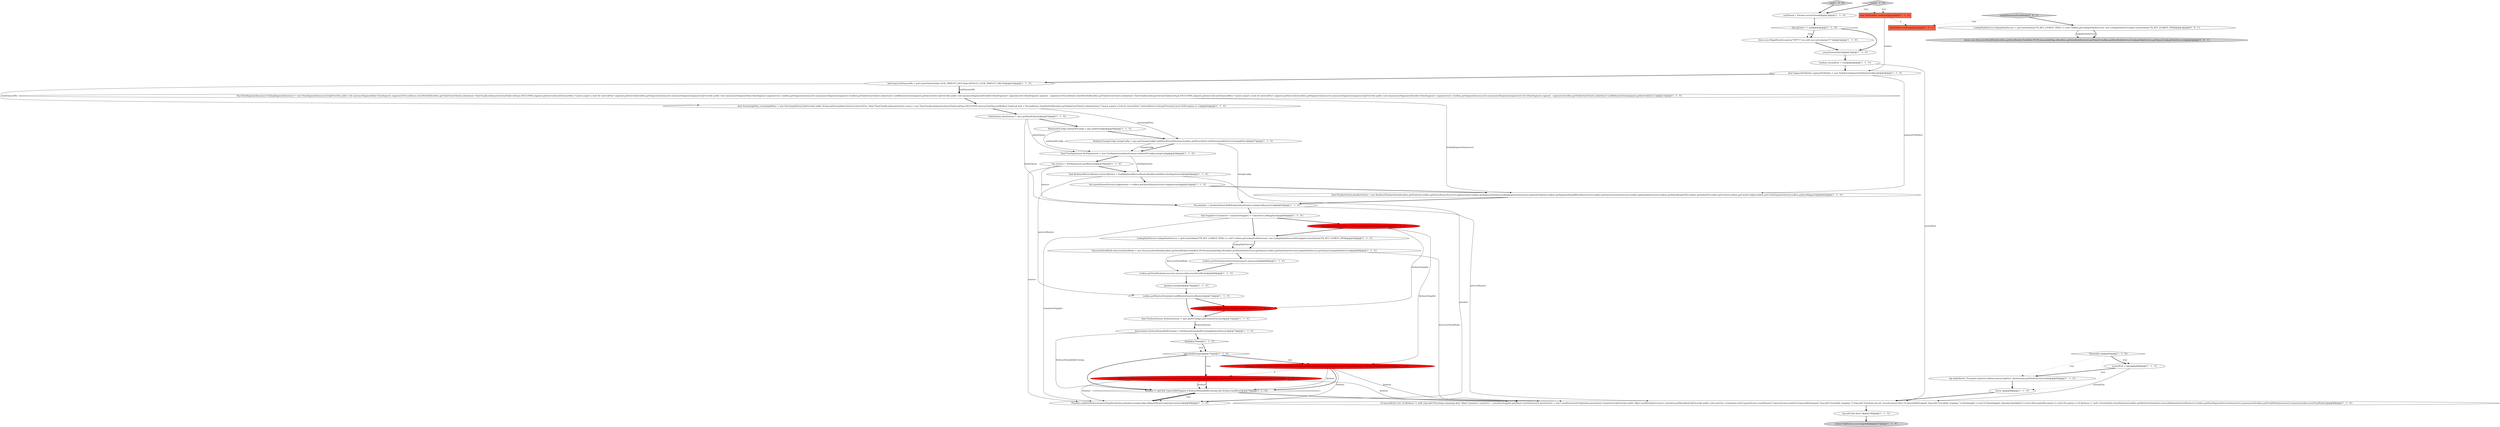digraph {
40 [style = filled, label = "final SegmentPublisher segmentPublisher = new TaskActionSegmentPublisher(toolbox)@@@9@@@['1', '1', '0']", fillcolor = white, shape = ellipse image = "AAA0AAABBB1BBB"];
26 [style = filled, label = "!gracefullyStopped@@@75@@@['1', '1', '0']", fillcolor = white, shape = diamond image = "AAA0AAABBB1BBB"];
41 [style = filled, label = "this.queryRunnerFactoryConglomerate = toolbox.getQueryRunnerFactoryConglomerate()@@@61@@@['1', '1', '0']", fillcolor = white, shape = ellipse image = "AAA0AAABBB1BBB"];
0 [style = filled, label = "final Supplier<Committer> committerSupplier = Committers.nilSupplier()@@@64@@@['1', '1', '0']", fillcolor = white, shape = ellipse image = "AAA0AAABBB1BBB"];
25 [style = filled, label = "Throwable e@@@83@@@['1', '1', '0']", fillcolor = white, shape = diamond image = "AAA0AAABBB1BBB"];
31 [style = filled, label = "log.info(\"Job done!\")@@@146@@@['1', '1', '0']", fillcolor = white, shape = ellipse image = "AAA0AAABBB1BBB"];
18 [style = filled, label = "this.plumber != null@@@4@@@['1', '1', '0']", fillcolor = white, shape = diamond image = "AAA0AAABBB1BBB"];
47 [style = filled, label = "TaskToolbox toolbox@@@2@@@['0', '0', '1']", fillcolor = tomato, shape = box image = "AAA0AAABBB3BBB"];
17 [style = filled, label = "toolbox.getDruidNodeAnnouncer().announce(discoveryDruidNode)@@@69@@@['1', '1', '0']", fillcolor = white, shape = ellipse image = "AAA0AAABBB1BBB"];
29 [style = filled, label = "{if (normalExit) {try {if (firehose != null) {log.info(\"Persisting remaining data.\")final Committer committer = committerSupplier.get()final CountDownLatch persistLatch = new CountDownLatch(1)plumber.persist(new Committer(){@Override public Object getMetadata(){return committer.getMetadata()}@Override public void run(){try {committer.run()}{persistLatch.countDown()}}})persistLatch.await()}if (gracefullyStopped) {log.info(\"Gracefully stopping.\")}{log.info(\"Finishing the job.\")synchronized (this) {if (gracefullyStopped) {log.info(\"Gracefully stopping.\")}{finishingJob = true}}if (finishingJob) {plumber.finishJob()}}}catch (InterruptedException e) catch (Exception e) {if (firehose != null) {CloseQuietly.close(firehose)}toolbox.getMonitorScheduler().removeMonitor(metricsMonitor)}}toolbox.getDataSegmentServerAnnouncer().unannounce()toolbox.getDruidNodeAnnouncer().unannounce(discoveryDruidNode)}@@@88@@@['1', '1', '0']", fillcolor = white, shape = ellipse image = "AAA0AAABBB1BBB"];
12 [style = filled, label = "DataSchema dataSchema = spec.getDataSchema()@@@55@@@['1', '1', '0']", fillcolor = white, shape = ellipse image = "AAA0AAABBB1BBB"];
16 [style = filled, label = "return TaskStatus.success(getId())@@@147@@@['1', '1', '0']", fillcolor = lightgray, shape = ellipse image = "AAA0AAABBB1BBB"];
6 [style = filled, label = "final TaskToolbox toolbox@@@2@@@['1', '1', '0']", fillcolor = tomato, shape = box image = "AAA0AAABBB1BBB"];
5 [style = filled, label = "setupTimeoutAlert()@@@7@@@['1', '1', '0']", fillcolor = white, shape = ellipse image = "AAA0AAABBB1BBB"];
24 [style = filled, label = "this.metrics = fireDepartment.getMetrics()@@@59@@@['1', '1', '0']", fillcolor = white, shape = ellipse image = "AAA0AAABBB1BBB"];
34 [style = filled, label = "firehose != null && (!gracefullyStopped || firehoseDrainableByClosing) && firehose.hasMore()@@@79@@@['1', '1', '0']", fillcolor = white, shape = diamond image = "AAA0AAABBB1BBB"];
38 [style = filled, label = "final DataSegmentAnnouncer lockingSegmentAnnouncer = new DataSegmentAnnouncer(){@Override public void announceSegment(final DataSegment segment){Preconditions.checkNotNull(toolbox.getTaskActionClient().submit(new TimeChunkLockAcquireAction(TaskLockType.EXCLUSIVE,segment.getInterval(),lockTimeoutMs)),\"Cannot acquire a lock for interval(%s(\",segment.getInterval())toolbox.getSegmentAnnouncer().announceSegment(segment)}@Override public void unannounceSegment(final DataSegment segment){try {toolbox.getSegmentAnnouncer().unannounceSegment(segment)}{toolbox.getTaskActionClient().submit(new LockReleaseAction(segment.getInterval()))}}@Override public void announceSegments(Iterable<DataSegment> segments){for (DataSegment segment : segments){Preconditions.checkNotNull(toolbox.getTaskActionClient().submit(new TimeChunkLockAcquireAction(TaskLockType.EXCLUSIVE,segment.getInterval(),lockTimeoutMs)),\"Cannot acquire a lock for interval(%s(\",segment.getInterval())}toolbox.getSegmentAnnouncer().announceSegments(segments)}@Override public void unannounceSegments(Iterable<DataSegment> segments){try {toolbox.getSegmentAnnouncer().unannounceSegments(segments)}{for (DataSegment segment : segments){toolbox.getTaskActionClient().submit(new LockReleaseAction(segment.getInterval()))}}}}@@@11@@@['1', '1', '0']", fillcolor = white, shape = ellipse image = "AAA0AAABBB1BBB"];
44 [style = filled, label = "firehose = firehoseFactory.connect(Preconditions.checkNotNull(spec.getDataSchema().getParser(),\"inputRowParser\"),toolbox.getIndexingTmpDir())@@@76@@@['0', '1', '0']", fillcolor = red, shape = ellipse image = "AAA1AAABBB2BBB"];
32 [style = filled, label = "final RealtimeMetricsMonitor metricsMonitor = TaskRealtimeMetricsMonitorBuilder.build(this,fireDepartment)@@@60@@@['1', '1', '0']", fillcolor = white, shape = ellipse image = "AAA0AAABBB1BBB"];
45 [style = filled, label = "createDiscoveryDruidNode['0', '0', '1']", fillcolor = lightgray, shape = diamond image = "AAA0AAABBB3BBB"];
4 [style = filled, label = "LookupNodeService lookupNodeService = getContextValue(CTX_KEY_LOOKUP_TIER) == null? toolbox.getLookupNodeService(): new LookupNodeService((String)getContextValue(CTX_KEY_LOOKUP_TIER))@@@65@@@['1', '1', '0']", fillcolor = white, shape = ellipse image = "AAA0AAABBB1BBB"];
9 [style = filled, label = "toolbox.getMonitorScheduler().addMonitor(metricsMonitor)@@@71@@@['1', '1', '0']", fillcolor = white, shape = ellipse image = "AAA0AAABBB1BBB"];
19 [style = filled, label = "log.makeAlert(e,\"Exception aborted realtime processing(%s(\",dataSchema.getDataSource()).emit()@@@85@@@['1', '1', '0']", fillcolor = white, shape = ellipse image = "AAA0AAABBB1BBB"];
13 [style = filled, label = "boolean normalExit = true@@@8@@@['1', '1', '0']", fillcolor = white, shape = ellipse image = "AAA0AAABBB1BBB"];
37 [style = filled, label = "final FireDepartment fireDepartment = new FireDepartment(dataSchema,realtimeIOConfig,tuningConfig)@@@58@@@['1', '1', '0']", fillcolor = white, shape = ellipse image = "AAA0AAABBB1BBB"];
28 [style = filled, label = "RealtimeTuningConfig tuningConfig = spec.getTuningConfig().withBasePersistDirectory(toolbox.getPersistDir()).withVersioningPolicy(versioningPolicy)@@@57@@@['1', '1', '0']", fillcolor = white, shape = ellipse image = "AAA0AAABBB1BBB"];
42 [style = filled, label = "runThread = Thread.currentThread()@@@3@@@['1', '1', '0']", fillcolor = white, shape = ellipse image = "AAA0AAABBB1BBB"];
48 [style = filled, label = "LookupNodeService lookupNodeService = getContextValue(CTX_KEY_LOOKUP_TIER) == null? toolbox.getLookupNodeService(): new LookupNodeService(getContextValue(CTX_KEY_LOOKUP_TIER))@@@3@@@['0', '0', '1']", fillcolor = white, shape = ellipse image = "AAA0AAABBB3BBB"];
7 [style = filled, label = "final FirehoseFactory firehoseFactory = spec.getIOConfig().getFirehoseFactory()@@@72@@@['1', '1', '0']", fillcolor = white, shape = ellipse image = "AAA0AAABBB1BBB"];
36 [style = filled, label = "Plumbers.addNextRow(committerSupplier,firehose,plumber,tuningConfig.isReportParseExceptions(),metrics)@@@80@@@['1', '1', '0']", fillcolor = white, shape = ellipse image = "AAA0AAABBB1BBB"];
35 [style = filled, label = "FileUtils.forceMkdir(firehoseTempDir)@@@73@@@['1', '0', '0']", fillcolor = red, shape = ellipse image = "AAA1AAABBB1BBB"];
20 [style = filled, label = "normalExit = false@@@84@@@['1', '1', '0']", fillcolor = white, shape = ellipse image = "AAA0AAABBB1BBB"];
39 [style = filled, label = "throw new IllegalStateException(\"WTF?!? run with non-null plumber??!\")@@@5@@@['1', '1', '0']", fillcolor = white, shape = ellipse image = "AAA0AAABBB1BBB"];
14 [style = filled, label = "run['1', '0', '0']", fillcolor = lightgray, shape = diamond image = "AAA0AAABBB1BBB"];
3 [style = filled, label = "final PlumberSchool plumberSchool = new RealtimePlumberSchool(toolbox.getEmitter(),toolbox.getQueryRunnerFactoryConglomerate(),toolbox.getSegmentPusher(),lockingSegmentAnnouncer,segmentPublisher,toolbox.getSegmentHandoffNotifierFactory(),toolbox.getQueryExecutorService(),toolbox.getJoinableFactory(),toolbox.getIndexMergerV9(),toolbox.getIndexIO(),toolbox.getCache(),toolbox.getCacheConfig(),toolbox.getCachePopulatorStats(),toolbox.getJsonMapper())@@@62@@@['1', '1', '0']", fillcolor = white, shape = ellipse image = "AAA0AAABBB1BBB"];
10 [style = filled, label = "final boolean firehoseDrainableByClosing = isFirehoseDrainableByClosing(firehoseFactory)@@@73@@@['1', '1', '0']", fillcolor = white, shape = ellipse image = "AAA0AAABBB1BBB"];
21 [style = filled, label = "toolbox.getDataSegmentServerAnnouncer().announce()@@@68@@@['1', '1', '0']", fillcolor = white, shape = ellipse image = "AAA0AAABBB1BBB"];
22 [style = filled, label = "final File firehoseTempDir = toolbox.getIndexingTmpDir()@@@65@@@['1', '0', '0']", fillcolor = red, shape = ellipse image = "AAA1AAABBB1BBB"];
33 [style = filled, label = "RealtimeIOConfig realtimeIOConfig = spec.getIOConfig()@@@56@@@['1', '1', '0']", fillcolor = white, shape = ellipse image = "AAA0AAABBB1BBB"];
8 [style = filled, label = "this.plumber = plumberSchool.findPlumber(dataSchema,tuningConfig,metrics)@@@63@@@['1', '1', '0']", fillcolor = white, shape = ellipse image = "AAA0AAABBB1BBB"];
43 [style = filled, label = "run['0', '1', '0']", fillcolor = lightgray, shape = diamond image = "AAA0AAABBB2BBB"];
30 [style = filled, label = "this@@@74@@@['1', '1', '0']", fillcolor = white, shape = diamond image = "AAA0AAABBB1BBB"];
1 [style = filled, label = "DiscoveryDruidNode discoveryDruidNode = new DiscoveryDruidNode(toolbox.getDruidNode(),NodeRole.PEON,ImmutableMap.of(toolbox.getDataNodeService().getName(),toolbox.getDataNodeService(),lookupNodeService.getName(),lookupNodeService))@@@66@@@['1', '1', '0']", fillcolor = white, shape = ellipse image = "AAA0AAABBB1BBB"];
2 [style = filled, label = "throw e@@@86@@@['1', '1', '0']", fillcolor = white, shape = ellipse image = "AAA0AAABBB1BBB"];
11 [style = filled, label = "final VersioningPolicy versioningPolicy = new VersioningPolicy(){@Override public String getVersion(final Interval interval){try {final TimeChunkLockAcquireAction action = new TimeChunkLockAcquireAction(TaskLockType.EXCLUSIVE,interval,lockTimeoutMs)final TaskLock lock = Preconditions.checkNotNull(toolbox.getTaskActionClient().submit(action),\"Cannot acquire a lock for interval(%s(\",interval)return lock.getVersion()}catch (IOException e) }}@@@42@@@['1', '1', '0']", fillcolor = white, shape = ellipse image = "AAA0AAABBB1BBB"];
23 [style = filled, label = "final long lockTimeoutMs = getContextValue(Tasks.LOCK_TIMEOUT_KEY,Tasks.DEFAULT_LOCK_TIMEOUT_MILLIS)@@@10@@@['1', '1', '0']", fillcolor = white, shape = ellipse image = "AAA0AAABBB1BBB"];
46 [style = filled, label = "return new DiscoveryDruidNode(toolbox.getDruidNode(),NodeRole.PEON,ImmutableMap.of(toolbox.getDataNodeService().getName(),toolbox.getDataNodeService(),lookupNodeService.getName(),lookupNodeService))@@@4@@@['0', '0', '1']", fillcolor = lightgray, shape = ellipse image = "AAA0AAABBB3BBB"];
27 [style = filled, label = "firehose = firehoseFactory.connect(Preconditions.checkNotNull(spec.getDataSchema().getParser(),\"inputRowParser\"),firehoseTempDir)@@@78@@@['1', '0', '0']", fillcolor = red, shape = ellipse image = "AAA1AAABBB1BBB"];
15 [style = filled, label = "plumber.startJob()@@@70@@@['1', '1', '0']", fillcolor = white, shape = ellipse image = "AAA0AAABBB1BBB"];
23->38 [style = solid, label="lockTimeoutMs"];
26->34 [style = bold, label=""];
40->3 [style = solid, label="segmentPublisher"];
32->9 [style = solid, label="metricsMonitor"];
24->32 [style = bold, label=""];
43->42 [style = bold, label=""];
43->6 [style = dotted, label="true"];
9->7 [style = bold, label=""];
12->8 [style = solid, label="dataSchema"];
45->48 [style = bold, label=""];
9->35 [style = bold, label=""];
40->23 [style = bold, label=""];
23->11 [style = solid, label="lockTimeoutMs"];
22->4 [style = bold, label=""];
8->0 [style = bold, label=""];
18->39 [style = dotted, label="true"];
1->21 [style = bold, label=""];
25->19 [style = dotted, label="true"];
35->7 [style = bold, label=""];
13->29 [style = solid, label="normalExit"];
6->47 [style = dashed, label="0"];
28->37 [style = bold, label=""];
20->29 [style = solid, label="normalExit"];
38->11 [style = bold, label=""];
27->34 [style = solid, label="firehose"];
26->44 [style = dotted, label="true"];
33->28 [style = bold, label=""];
30->26 [style = bold, label=""];
44->29 [style = solid, label="firehose"];
11->12 [style = bold, label=""];
13->40 [style = bold, label=""];
19->2 [style = bold, label=""];
26->27 [style = bold, label=""];
1->29 [style = solid, label="discoveryDruidNode"];
10->34 [style = solid, label="firehoseDrainableByClosing"];
15->9 [style = bold, label=""];
27->36 [style = solid, label="firehose"];
24->8 [style = solid, label="metrics"];
33->37 [style = solid, label="realtimeIOConfig"];
34->36 [style = bold, label=""];
25->20 [style = dotted, label="true"];
44->34 [style = bold, label=""];
12->33 [style = bold, label=""];
48->46 [style = solid, label="lookupNodeService"];
17->15 [style = bold, label=""];
27->29 [style = solid, label="firehose"];
20->19 [style = bold, label=""];
4->1 [style = solid, label="lookupNodeService"];
0->36 [style = solid, label="committerSupplier"];
34->29 [style = bold, label=""];
37->24 [style = bold, label=""];
32->29 [style = solid, label="metricsMonitor"];
39->5 [style = bold, label=""];
26->27 [style = dotted, label="true"];
34->36 [style = dotted, label="true"];
14->42 [style = bold, label=""];
37->32 [style = solid, label="fireDepartment"];
48->46 [style = bold, label=""];
25->20 [style = bold, label=""];
22->27 [style = solid, label="firehoseTempDir"];
27->34 [style = bold, label=""];
7->10 [style = solid, label="firehoseFactory"];
18->39 [style = bold, label=""];
26->44 [style = bold, label=""];
3->8 [style = bold, label=""];
5->13 [style = bold, label=""];
32->41 [style = bold, label=""];
4->1 [style = bold, label=""];
27->44 [style = dashed, label="0"];
6->40 [style = solid, label="toolbox"];
25->2 [style = dotted, label="true"];
10->30 [style = bold, label=""];
45->47 [style = dotted, label="true"];
36->34 [style = bold, label=""];
8->36 [style = solid, label="plumber"];
14->6 [style = dotted, label="true"];
42->18 [style = bold, label=""];
28->8 [style = solid, label="tuningConfig"];
24->36 [style = solid, label="metrics"];
7->10 [style = bold, label=""];
31->16 [style = bold, label=""];
29->31 [style = bold, label=""];
41->3 [style = bold, label=""];
30->26 [style = dotted, label="true"];
44->34 [style = solid, label="firehose"];
22->35 [style = solid, label="firehoseTempDir"];
28->37 [style = solid, label="tuningConfig"];
0->4 [style = bold, label=""];
18->5 [style = bold, label=""];
11->28 [style = solid, label="versioningPolicy"];
0->22 [style = bold, label=""];
23->38 [style = bold, label=""];
38->3 [style = solid, label="lockingSegmentAnnouncer"];
44->36 [style = solid, label="firehose"];
1->17 [style = solid, label="discoveryDruidNode"];
2->29 [style = bold, label=""];
12->37 [style = solid, label="dataSchema"];
21->17 [style = bold, label=""];
}
